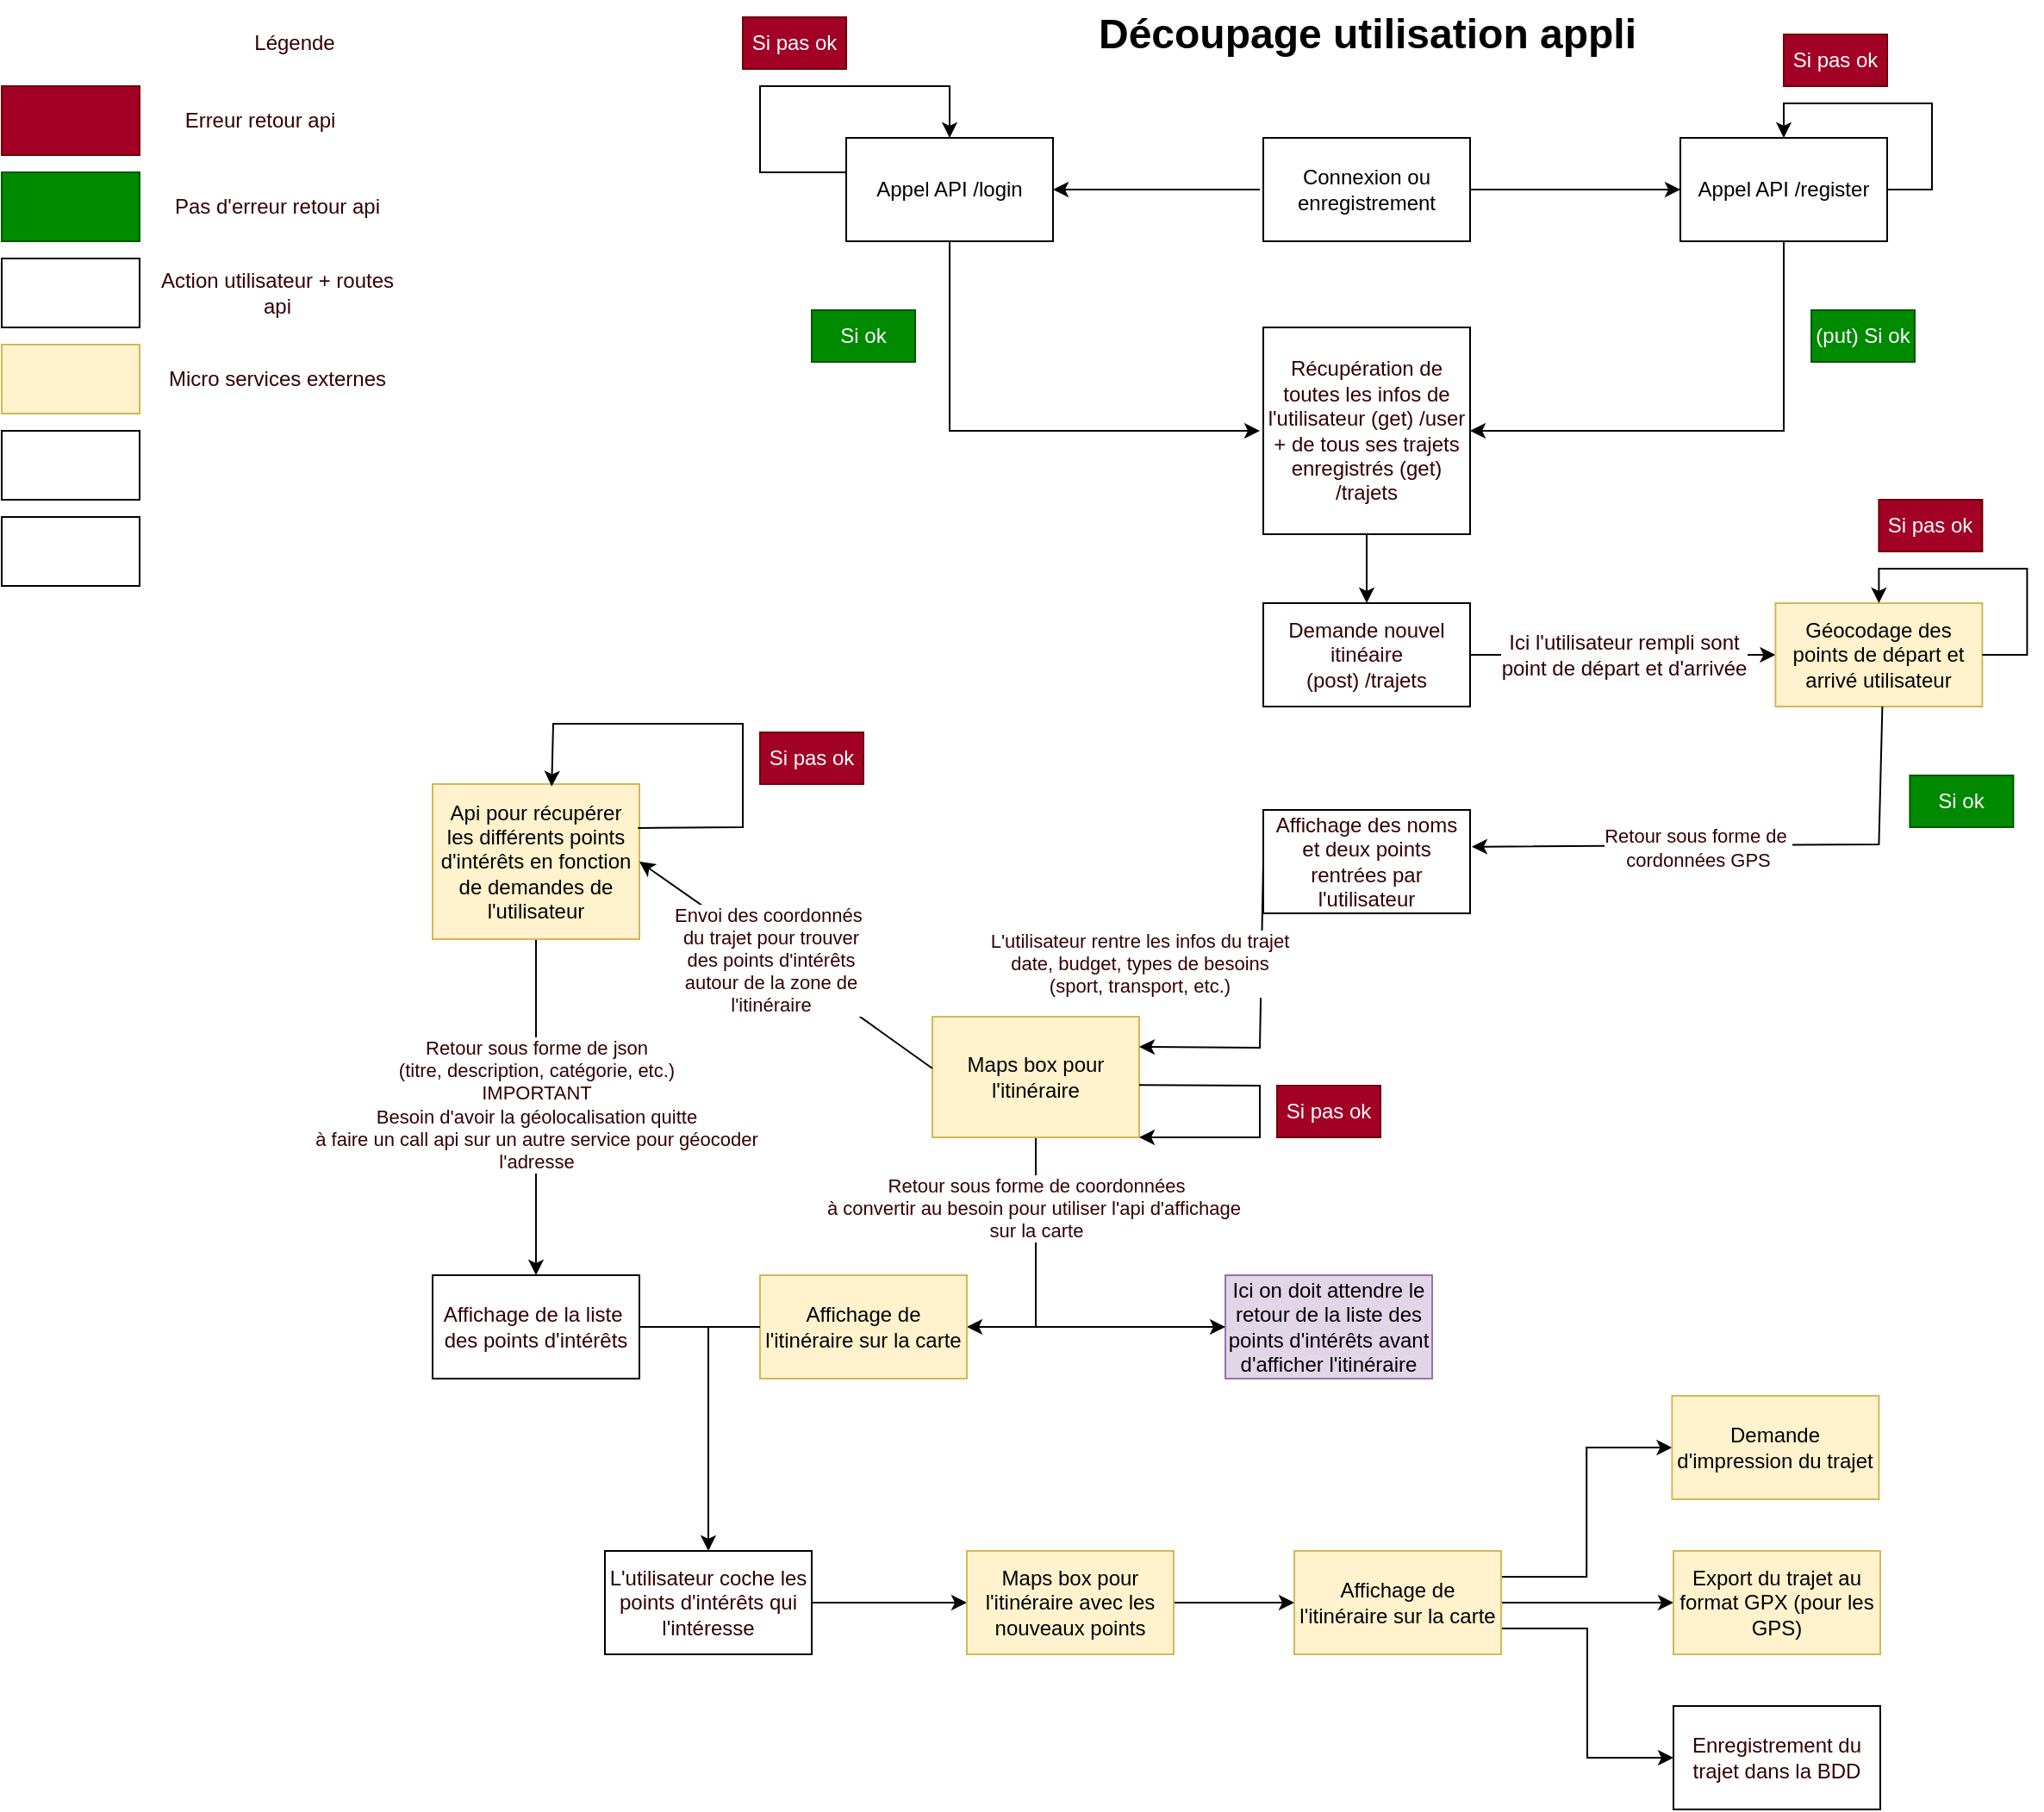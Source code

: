 <mxfile version="20.8.21" type="github">
  <diagram name="Page-1" id="9_txhWtQUKwQbb_lj9Uj">
    <mxGraphModel dx="1816" dy="527" grid="1" gridSize="10" guides="1" tooltips="1" connect="1" arrows="1" fold="1" page="1" pageScale="1" pageWidth="827" pageHeight="1169" math="0" shadow="0">
      <root>
        <mxCell id="0" />
        <mxCell id="1" parent="0" />
        <mxCell id="e-DFtxS8geQrDF_8xFKR-8" style="edgeStyle=orthogonalEdgeStyle;rounded=0;orthogonalLoop=1;jettySize=auto;html=1;exitX=1;exitY=0.5;exitDx=0;exitDy=0;" edge="1" parent="1" source="e-DFtxS8geQrDF_8xFKR-1" target="e-DFtxS8geQrDF_8xFKR-7">
          <mxGeometry relative="1" as="geometry" />
        </mxCell>
        <mxCell id="e-DFtxS8geQrDF_8xFKR-1" value="Connexion ou enregistrement" style="rounded=0;whiteSpace=wrap;html=1;" vertex="1" parent="1">
          <mxGeometry x="362" y="90" width="120" height="60" as="geometry" />
        </mxCell>
        <mxCell id="e-DFtxS8geQrDF_8xFKR-2" value="Découpage utilisation appli" style="text;strokeColor=none;fillColor=none;html=1;fontSize=24;fontStyle=1;verticalAlign=middle;align=center;" vertex="1" parent="1">
          <mxGeometry x="240" y="10" width="364" height="40" as="geometry" />
        </mxCell>
        <mxCell id="e-DFtxS8geQrDF_8xFKR-3" value="Appel API /login" style="rounded=0;whiteSpace=wrap;html=1;" vertex="1" parent="1">
          <mxGeometry x="120" y="90" width="120" height="60" as="geometry" />
        </mxCell>
        <mxCell id="e-DFtxS8geQrDF_8xFKR-6" value="" style="endArrow=classic;html=1;rounded=0;entryX=1;entryY=0.5;entryDx=0;entryDy=0;" edge="1" parent="1" target="e-DFtxS8geQrDF_8xFKR-3">
          <mxGeometry width="50" height="50" relative="1" as="geometry">
            <mxPoint x="360" y="120" as="sourcePoint" />
            <mxPoint x="440" y="240" as="targetPoint" />
          </mxGeometry>
        </mxCell>
        <mxCell id="e-DFtxS8geQrDF_8xFKR-7" value="Appel API /register" style="rounded=0;whiteSpace=wrap;html=1;" vertex="1" parent="1">
          <mxGeometry x="604" y="90" width="120" height="60" as="geometry" />
        </mxCell>
        <mxCell id="e-DFtxS8geQrDF_8xFKR-9" value="" style="endArrow=classic;html=1;rounded=0;exitX=1;exitY=0.5;exitDx=0;exitDy=0;entryX=0.5;entryY=0;entryDx=0;entryDy=0;" edge="1" parent="1" source="e-DFtxS8geQrDF_8xFKR-7" target="e-DFtxS8geQrDF_8xFKR-7">
          <mxGeometry width="50" height="50" relative="1" as="geometry">
            <mxPoint x="390" y="290" as="sourcePoint" />
            <mxPoint x="440" y="240" as="targetPoint" />
            <Array as="points">
              <mxPoint x="750" y="120" />
              <mxPoint x="750" y="70" />
              <mxPoint x="664" y="70" />
            </Array>
          </mxGeometry>
        </mxCell>
        <mxCell id="e-DFtxS8geQrDF_8xFKR-10" value="Si pas ok" style="text;html=1;strokeColor=#6F0000;fillColor=#a20025;align=center;verticalAlign=middle;whiteSpace=wrap;rounded=0;fontColor=#ffffff;" vertex="1" parent="1">
          <mxGeometry x="664" y="30" width="60" height="30" as="geometry" />
        </mxCell>
        <mxCell id="e-DFtxS8geQrDF_8xFKR-11" value="(put) Si ok" style="text;html=1;strokeColor=#005700;fillColor=#008a00;align=center;verticalAlign=middle;whiteSpace=wrap;rounded=0;fontColor=#ffffff;" vertex="1" parent="1">
          <mxGeometry x="680" y="190" width="60" height="30" as="geometry" />
        </mxCell>
        <mxCell id="e-DFtxS8geQrDF_8xFKR-12" value="&lt;font color=&quot;#330000&quot;&gt;Récupération de toutes les infos de l&#39;utilisateur (get) /user + de tous ses trajets enregistrés (get) /trajets&lt;/font&gt;" style="whiteSpace=wrap;html=1;aspect=fixed;fontColor=#FF3019;" vertex="1" parent="1">
          <mxGeometry x="362" y="200" width="120" height="120" as="geometry" />
        </mxCell>
        <mxCell id="e-DFtxS8geQrDF_8xFKR-13" value="" style="endArrow=classic;html=1;rounded=0;fontColor=#FF3019;exitX=0.5;exitY=1;exitDx=0;exitDy=0;entryX=1;entryY=0.5;entryDx=0;entryDy=0;" edge="1" parent="1" source="e-DFtxS8geQrDF_8xFKR-7" target="e-DFtxS8geQrDF_8xFKR-12">
          <mxGeometry width="50" height="50" relative="1" as="geometry">
            <mxPoint x="370" y="250" as="sourcePoint" />
            <mxPoint x="420" y="200" as="targetPoint" />
            <Array as="points">
              <mxPoint x="664" y="260" />
            </Array>
          </mxGeometry>
        </mxCell>
        <mxCell id="e-DFtxS8geQrDF_8xFKR-14" value="Si ok" style="text;html=1;strokeColor=#005700;fillColor=#008a00;align=center;verticalAlign=middle;whiteSpace=wrap;rounded=0;fontColor=#ffffff;" vertex="1" parent="1">
          <mxGeometry x="100" y="190" width="60" height="30" as="geometry" />
        </mxCell>
        <mxCell id="e-DFtxS8geQrDF_8xFKR-15" value="" style="endArrow=classic;html=1;rounded=0;fontColor=#FF3019;exitX=0.5;exitY=1;exitDx=0;exitDy=0;" edge="1" parent="1">
          <mxGeometry width="50" height="50" relative="1" as="geometry">
            <mxPoint x="180" y="150" as="sourcePoint" />
            <mxPoint x="360" y="260" as="targetPoint" />
            <Array as="points">
              <mxPoint x="180" y="260" />
            </Array>
          </mxGeometry>
        </mxCell>
        <mxCell id="e-DFtxS8geQrDF_8xFKR-16" value="" style="endArrow=classic;html=1;rounded=0;exitX=1;exitY=0.5;exitDx=0;exitDy=0;entryX=0.5;entryY=0;entryDx=0;entryDy=0;entryPerimeter=0;" edge="1" parent="1" target="e-DFtxS8geQrDF_8xFKR-3">
          <mxGeometry width="50" height="50" relative="1" as="geometry">
            <mxPoint x="120" y="110" as="sourcePoint" />
            <mxPoint x="60" y="80" as="targetPoint" />
            <Array as="points">
              <mxPoint x="70" y="110" />
              <mxPoint x="70" y="90" />
              <mxPoint x="70" y="60" />
              <mxPoint x="180" y="60" />
            </Array>
          </mxGeometry>
        </mxCell>
        <mxCell id="e-DFtxS8geQrDF_8xFKR-17" value="Si pas ok" style="text;html=1;strokeColor=#6F0000;fillColor=#a20025;align=center;verticalAlign=middle;whiteSpace=wrap;rounded=0;fontColor=#ffffff;" vertex="1" parent="1">
          <mxGeometry x="60" y="20" width="60" height="30" as="geometry" />
        </mxCell>
        <mxCell id="e-DFtxS8geQrDF_8xFKR-37" value="&lt;span style=&quot;color: rgb(51, 0, 0); font-family: Helvetica; font-size: 12px; font-style: normal; font-variant-ligatures: normal; font-variant-caps: normal; font-weight: 400; letter-spacing: normal; orphans: 2; text-align: center; text-indent: 0px; text-transform: none; widows: 2; word-spacing: 0px; -webkit-text-stroke-width: 0px; background-color: rgb(251, 251, 251); text-decoration-thickness: initial; text-decoration-style: initial; text-decoration-color: initial; float: none; display: inline !important;&quot;&gt;Ici l&#39;utilisateur rempli sont&lt;br&gt;point de départ et d&#39;arrivée&lt;/span&gt;" style="edgeStyle=orthogonalEdgeStyle;rounded=0;orthogonalLoop=1;jettySize=auto;html=1;exitX=1;exitY=0.5;exitDx=0;exitDy=0;fontColor=#330000;" edge="1" parent="1" source="e-DFtxS8geQrDF_8xFKR-18" target="e-DFtxS8geQrDF_8xFKR-24">
          <mxGeometry relative="1" as="geometry" />
        </mxCell>
        <mxCell id="e-DFtxS8geQrDF_8xFKR-18" value="&lt;font color=&quot;#330000&quot;&gt;Demande nouvel itinéaire&lt;br&gt;(post) /trajets&lt;br&gt;&lt;/font&gt;" style="rounded=0;whiteSpace=wrap;html=1;fontColor=#FF3019;" vertex="1" parent="1">
          <mxGeometry x="362" y="360" width="120" height="60" as="geometry" />
        </mxCell>
        <mxCell id="e-DFtxS8geQrDF_8xFKR-19" value="" style="endArrow=classic;html=1;rounded=0;fontColor=#330000;exitX=0.5;exitY=1;exitDx=0;exitDy=0;entryX=0.5;entryY=0;entryDx=0;entryDy=0;" edge="1" parent="1" source="e-DFtxS8geQrDF_8xFKR-12" target="e-DFtxS8geQrDF_8xFKR-18">
          <mxGeometry width="50" height="50" relative="1" as="geometry">
            <mxPoint x="360" y="300" as="sourcePoint" />
            <mxPoint x="410" y="250" as="targetPoint" />
          </mxGeometry>
        </mxCell>
        <mxCell id="e-DFtxS8geQrDF_8xFKR-21" value="Affichage des noms et deux points rentrées par l&#39;utilisateur" style="rounded=0;whiteSpace=wrap;html=1;fontColor=#330000;" vertex="1" parent="1">
          <mxGeometry x="362" y="480" width="120" height="60" as="geometry" />
        </mxCell>
        <mxCell id="e-DFtxS8geQrDF_8xFKR-24" value="Géocodage des points de départ et arrivé utilisateur" style="rounded=0;whiteSpace=wrap;html=1;fillColor=#fff2cc;strokeColor=#d6b656;" vertex="1" parent="1">
          <mxGeometry x="659.2" y="360" width="120" height="60" as="geometry" />
        </mxCell>
        <mxCell id="e-DFtxS8geQrDF_8xFKR-25" value="Légende" style="text;html=1;strokeColor=none;fillColor=none;align=center;verticalAlign=middle;whiteSpace=wrap;rounded=0;fontColor=#330000;" vertex="1" parent="1">
          <mxGeometry x="-230" y="20" width="60" height="30" as="geometry" />
        </mxCell>
        <mxCell id="e-DFtxS8geQrDF_8xFKR-27" value="" style="rounded=0;whiteSpace=wrap;html=1;" vertex="1" parent="1">
          <mxGeometry x="-370" y="160" width="80" height="40" as="geometry" />
        </mxCell>
        <mxCell id="e-DFtxS8geQrDF_8xFKR-28" value="" style="rounded=0;whiteSpace=wrap;html=1;fontColor=#ffffff;fillColor=#a20025;strokeColor=#6F0000;" vertex="1" parent="1">
          <mxGeometry x="-370" y="60" width="80" height="40" as="geometry" />
        </mxCell>
        <mxCell id="e-DFtxS8geQrDF_8xFKR-29" value="" style="rounded=0;whiteSpace=wrap;html=1;fontColor=#ffffff;fillColor=#008a00;strokeColor=#005700;" vertex="1" parent="1">
          <mxGeometry x="-370" y="110" width="80" height="40" as="geometry" />
        </mxCell>
        <mxCell id="e-DFtxS8geQrDF_8xFKR-30" value="" style="rounded=0;whiteSpace=wrap;html=1;fillColor=#fff2cc;strokeColor=#d6b656;" vertex="1" parent="1">
          <mxGeometry x="-370" y="210" width="80" height="40" as="geometry" />
        </mxCell>
        <mxCell id="e-DFtxS8geQrDF_8xFKR-31" value="" style="rounded=0;whiteSpace=wrap;html=1;fontColor=#330000;" vertex="1" parent="1">
          <mxGeometry x="-370" y="260" width="80" height="40" as="geometry" />
        </mxCell>
        <mxCell id="e-DFtxS8geQrDF_8xFKR-32" value="" style="rounded=0;whiteSpace=wrap;html=1;fontColor=#330000;" vertex="1" parent="1">
          <mxGeometry x="-370" y="310" width="80" height="40" as="geometry" />
        </mxCell>
        <mxCell id="e-DFtxS8geQrDF_8xFKR-33" value="Erreur retour api" style="text;html=1;strokeColor=none;fillColor=none;align=center;verticalAlign=middle;whiteSpace=wrap;rounded=0;fontColor=#330000;" vertex="1" parent="1">
          <mxGeometry x="-280" y="65" width="120" height="30" as="geometry" />
        </mxCell>
        <mxCell id="e-DFtxS8geQrDF_8xFKR-34" value="Pas d&#39;erreur retour api" style="text;html=1;strokeColor=none;fillColor=none;align=center;verticalAlign=middle;whiteSpace=wrap;rounded=0;fontColor=#330000;" vertex="1" parent="1">
          <mxGeometry x="-280" y="115" width="140" height="30" as="geometry" />
        </mxCell>
        <mxCell id="e-DFtxS8geQrDF_8xFKR-35" value="Action utilisateur + routes api" style="text;html=1;strokeColor=none;fillColor=none;align=center;verticalAlign=middle;whiteSpace=wrap;rounded=0;fontColor=#330000;" vertex="1" parent="1">
          <mxGeometry x="-280" y="165" width="140" height="30" as="geometry" />
        </mxCell>
        <mxCell id="e-DFtxS8geQrDF_8xFKR-36" value="Micro services externes" style="text;html=1;strokeColor=none;fillColor=none;align=center;verticalAlign=middle;whiteSpace=wrap;rounded=0;fontColor=#330000;" vertex="1" parent="1">
          <mxGeometry x="-280" y="212.5" width="140" height="35" as="geometry" />
        </mxCell>
        <mxCell id="e-DFtxS8geQrDF_8xFKR-38" value="" style="endArrow=classic;html=1;rounded=0;exitX=1;exitY=0.5;exitDx=0;exitDy=0;entryX=0.5;entryY=0;entryDx=0;entryDy=0;" edge="1" parent="1">
          <mxGeometry width="50" height="50" relative="1" as="geometry">
            <mxPoint x="779.2" y="390" as="sourcePoint" />
            <mxPoint x="719.2" y="360" as="targetPoint" />
            <Array as="points">
              <mxPoint x="805.2" y="390" />
              <mxPoint x="805.2" y="340" />
              <mxPoint x="719.2" y="340" />
            </Array>
          </mxGeometry>
        </mxCell>
        <mxCell id="e-DFtxS8geQrDF_8xFKR-39" value="Si pas ok" style="text;html=1;strokeColor=#6F0000;fillColor=#a20025;align=center;verticalAlign=middle;whiteSpace=wrap;rounded=0;fontColor=#ffffff;" vertex="1" parent="1">
          <mxGeometry x="719.2" y="300" width="60" height="30" as="geometry" />
        </mxCell>
        <mxCell id="e-DFtxS8geQrDF_8xFKR-40" value="Si ok" style="text;html=1;strokeColor=#005700;fillColor=#008a00;align=center;verticalAlign=middle;whiteSpace=wrap;rounded=0;fontColor=#ffffff;" vertex="1" parent="1">
          <mxGeometry x="737.2" y="460" width="60" height="30" as="geometry" />
        </mxCell>
        <mxCell id="e-DFtxS8geQrDF_8xFKR-41" value="" style="endArrow=classic;html=1;rounded=0;fontColor=#FF3019;exitX=0.5;exitY=1;exitDx=0;exitDy=0;entryX=1.008;entryY=0.356;entryDx=0;entryDy=0;entryPerimeter=0;" edge="1" parent="1" target="e-DFtxS8geQrDF_8xFKR-21">
          <mxGeometry width="50" height="50" relative="1" as="geometry">
            <mxPoint x="721.2" y="420" as="sourcePoint" />
            <mxPoint x="560.0" y="500.16" as="targetPoint" />
            <Array as="points">
              <mxPoint x="719.2" y="500" />
            </Array>
          </mxGeometry>
        </mxCell>
        <mxCell id="e-DFtxS8geQrDF_8xFKR-43" value="Retour sous forme de&amp;nbsp;&lt;br&gt;cordonnées GPS" style="edgeLabel;html=1;align=center;verticalAlign=middle;resizable=0;points=[];fontColor=#330000;" vertex="1" connectable="0" parent="e-DFtxS8geQrDF_8xFKR-41">
          <mxGeometry x="0.173" y="1" relative="1" as="geometry">
            <mxPoint as="offset" />
          </mxGeometry>
        </mxCell>
        <mxCell id="e-DFtxS8geQrDF_8xFKR-56" style="edgeStyle=orthogonalEdgeStyle;rounded=0;orthogonalLoop=1;jettySize=auto;html=1;exitX=0.5;exitY=1;exitDx=0;exitDy=0;entryX=1;entryY=0.5;entryDx=0;entryDy=0;fontColor=#330000;" edge="1" parent="1" source="e-DFtxS8geQrDF_8xFKR-44" target="e-DFtxS8geQrDF_8xFKR-53">
          <mxGeometry relative="1" as="geometry" />
        </mxCell>
        <mxCell id="e-DFtxS8geQrDF_8xFKR-59" value="Retour sous forme de coordonnées&lt;br&gt;à convertir au besoin pour utiliser l&#39;api d&#39;affichage&amp;nbsp;&lt;br&gt;sur la carte" style="edgeLabel;html=1;align=center;verticalAlign=middle;resizable=0;points=[];fontColor=#330000;" vertex="1" connectable="0" parent="e-DFtxS8geQrDF_8xFKR-56">
          <mxGeometry x="-0.62" y="-1" relative="1" as="geometry">
            <mxPoint x="1" y="12" as="offset" />
          </mxGeometry>
        </mxCell>
        <mxCell id="e-DFtxS8geQrDF_8xFKR-44" value="Maps box pour l&#39;itinéraire" style="rounded=0;whiteSpace=wrap;html=1;fillColor=#fff2cc;strokeColor=#d6b656;" vertex="1" parent="1">
          <mxGeometry x="170" y="600" width="120" height="70" as="geometry" />
        </mxCell>
        <mxCell id="e-DFtxS8geQrDF_8xFKR-45" value="" style="endArrow=classic;html=1;rounded=0;fontColor=#330000;exitX=0;exitY=0.5;exitDx=0;exitDy=0;entryX=1;entryY=0.25;entryDx=0;entryDy=0;" edge="1" parent="1" source="e-DFtxS8geQrDF_8xFKR-21" target="e-DFtxS8geQrDF_8xFKR-44">
          <mxGeometry width="50" height="50" relative="1" as="geometry">
            <mxPoint x="520" y="670" as="sourcePoint" />
            <mxPoint x="570" y="620" as="targetPoint" />
            <Array as="points">
              <mxPoint x="360" y="618" />
            </Array>
          </mxGeometry>
        </mxCell>
        <mxCell id="e-DFtxS8geQrDF_8xFKR-46" value="L&#39;utilisateur rentre les infos du trajet&lt;br&gt;date, budget, types de besoins&lt;br&gt;(sport, transport, etc.)" style="edgeLabel;html=1;align=center;verticalAlign=middle;resizable=0;points=[];fontColor=#330000;" vertex="1" connectable="0" parent="e-DFtxS8geQrDF_8xFKR-45">
          <mxGeometry x="-0.129" y="3" relative="1" as="geometry">
            <mxPoint x="-74" y="-19" as="offset" />
          </mxGeometry>
        </mxCell>
        <mxCell id="e-DFtxS8geQrDF_8xFKR-47" value="" style="endArrow=classic;html=1;rounded=0;exitX=1;exitY=0.566;exitDx=0;exitDy=0;entryX=1;entryY=1;entryDx=0;entryDy=0;exitPerimeter=0;" edge="1" parent="1" source="e-DFtxS8geQrDF_8xFKR-44" target="e-DFtxS8geQrDF_8xFKR-44">
          <mxGeometry width="50" height="50" relative="1" as="geometry">
            <mxPoint x="336.0" y="630" as="sourcePoint" />
            <mxPoint x="276.0" y="600" as="targetPoint" />
            <Array as="points">
              <mxPoint x="360" y="640" />
              <mxPoint x="360" y="670" />
              <mxPoint x="330" y="670" />
            </Array>
          </mxGeometry>
        </mxCell>
        <mxCell id="e-DFtxS8geQrDF_8xFKR-48" value="Si pas ok" style="text;html=1;strokeColor=#6F0000;fillColor=#a20025;align=center;verticalAlign=middle;whiteSpace=wrap;rounded=0;fontColor=#ffffff;" vertex="1" parent="1">
          <mxGeometry x="370.0" y="640" width="60" height="30" as="geometry" />
        </mxCell>
        <mxCell id="e-DFtxS8geQrDF_8xFKR-60" style="edgeStyle=orthogonalEdgeStyle;rounded=0;orthogonalLoop=1;jettySize=auto;html=1;exitX=0.5;exitY=1;exitDx=0;exitDy=0;fontColor=#330000;" edge="1" parent="1" source="e-DFtxS8geQrDF_8xFKR-49" target="e-DFtxS8geQrDF_8xFKR-58">
          <mxGeometry relative="1" as="geometry" />
        </mxCell>
        <mxCell id="e-DFtxS8geQrDF_8xFKR-64" value="Retour sous forme de json&lt;br&gt;(titre, description, catégorie, etc.)&lt;br&gt;IMPORTANT&lt;br&gt;Besoin d&#39;avoir la géolocalisation quitte&lt;br&gt;à faire un call api sur un autre service pour géocoder&lt;br&gt;l&#39;adresse" style="edgeLabel;html=1;align=center;verticalAlign=middle;resizable=0;points=[];fontColor=#330000;" vertex="1" connectable="0" parent="e-DFtxS8geQrDF_8xFKR-60">
          <mxGeometry x="-0.144" relative="1" as="geometry">
            <mxPoint y="12" as="offset" />
          </mxGeometry>
        </mxCell>
        <mxCell id="e-DFtxS8geQrDF_8xFKR-49" value="Api pour récupérer les différents points d&#39;intérêts en fonction de demandes de l&#39;utilisateur" style="rounded=0;whiteSpace=wrap;html=1;fillColor=#fff2cc;strokeColor=#d6b656;" vertex="1" parent="1">
          <mxGeometry x="-120" y="465" width="120" height="90" as="geometry" />
        </mxCell>
        <mxCell id="e-DFtxS8geQrDF_8xFKR-50" value="" style="endArrow=classic;html=1;rounded=0;fontColor=#330000;entryX=1;entryY=0.5;entryDx=0;entryDy=0;exitX=0;exitY=0.429;exitDx=0;exitDy=0;exitPerimeter=0;" edge="1" parent="1" source="e-DFtxS8geQrDF_8xFKR-44" target="e-DFtxS8geQrDF_8xFKR-49">
          <mxGeometry width="50" height="50" relative="1" as="geometry">
            <mxPoint x="170" y="510" as="sourcePoint" />
            <mxPoint x="260" y="520" as="targetPoint" />
            <Array as="points">
              <mxPoint x="100" y="580" />
            </Array>
          </mxGeometry>
        </mxCell>
        <mxCell id="e-DFtxS8geQrDF_8xFKR-66" value="Envoi des coordonnés&amp;nbsp;&lt;br&gt;du trajet pour trouver&lt;br&gt;des points d&#39;intérêts&lt;br&gt;autour de la zone de&lt;br&gt;l&#39;itinéraire" style="edgeLabel;html=1;align=center;verticalAlign=middle;resizable=0;points=[];fontColor=#330000;" vertex="1" connectable="0" parent="e-DFtxS8geQrDF_8xFKR-50">
          <mxGeometry x="0.097" y="3" relative="1" as="geometry">
            <mxPoint as="offset" />
          </mxGeometry>
        </mxCell>
        <mxCell id="e-DFtxS8geQrDF_8xFKR-51" value="" style="endArrow=classic;html=1;rounded=0;exitX=0.993;exitY=0.283;exitDx=0;exitDy=0;entryX=0.576;entryY=0.015;entryDx=0;entryDy=0;exitPerimeter=0;entryPerimeter=0;" edge="1" parent="1" source="e-DFtxS8geQrDF_8xFKR-49" target="e-DFtxS8geQrDF_8xFKR-49">
          <mxGeometry width="50" height="50" relative="1" as="geometry">
            <mxPoint x="94" y="490" as="sourcePoint" />
            <mxPoint x="80.0" y="450" as="targetPoint" />
            <Array as="points">
              <mxPoint x="60" y="490" />
              <mxPoint x="60" y="430" />
              <mxPoint x="-50" y="430" />
            </Array>
          </mxGeometry>
        </mxCell>
        <mxCell id="e-DFtxS8geQrDF_8xFKR-52" value="Si pas ok" style="text;html=1;strokeColor=#6F0000;fillColor=#a20025;align=center;verticalAlign=middle;whiteSpace=wrap;rounded=0;fontColor=#ffffff;" vertex="1" parent="1">
          <mxGeometry x="70.0" y="435" width="60" height="30" as="geometry" />
        </mxCell>
        <mxCell id="e-DFtxS8geQrDF_8xFKR-53" value="Affichage de l&#39;itinéraire sur la carte" style="rounded=0;whiteSpace=wrap;html=1;fillColor=#fff2cc;strokeColor=#d6b656;" vertex="1" parent="1">
          <mxGeometry x="70" y="750" width="120" height="60" as="geometry" />
        </mxCell>
        <mxCell id="e-DFtxS8geQrDF_8xFKR-58" value="Affichage de la liste&amp;nbsp;&lt;br&gt;des points d&#39;intérêts" style="rounded=0;whiteSpace=wrap;html=1;fontColor=#330000;" vertex="1" parent="1">
          <mxGeometry x="-120" y="750" width="120" height="60" as="geometry" />
        </mxCell>
        <mxCell id="e-DFtxS8geQrDF_8xFKR-61" value="" style="endArrow=none;html=1;rounded=0;fontColor=#330000;exitX=1;exitY=0.5;exitDx=0;exitDy=0;entryX=0;entryY=0.5;entryDx=0;entryDy=0;" edge="1" parent="1" source="e-DFtxS8geQrDF_8xFKR-58" target="e-DFtxS8geQrDF_8xFKR-53">
          <mxGeometry width="50" height="50" relative="1" as="geometry">
            <mxPoint x="100" y="570" as="sourcePoint" />
            <mxPoint x="150" y="520" as="targetPoint" />
          </mxGeometry>
        </mxCell>
        <mxCell id="e-DFtxS8geQrDF_8xFKR-70" style="edgeStyle=orthogonalEdgeStyle;rounded=0;orthogonalLoop=1;jettySize=auto;html=1;fontColor=#330000;" edge="1" parent="1" source="e-DFtxS8geQrDF_8xFKR-62" target="e-DFtxS8geQrDF_8xFKR-65">
          <mxGeometry relative="1" as="geometry" />
        </mxCell>
        <mxCell id="e-DFtxS8geQrDF_8xFKR-62" value="L&#39;utilisateur coche les points d&#39;intérêts qui l&#39;intéresse" style="rounded=0;whiteSpace=wrap;html=1;fontColor=#330000;" vertex="1" parent="1">
          <mxGeometry x="-20" y="910" width="120" height="60" as="geometry" />
        </mxCell>
        <mxCell id="e-DFtxS8geQrDF_8xFKR-63" value="" style="endArrow=classic;html=1;rounded=0;fontColor=#330000;" edge="1" parent="1">
          <mxGeometry width="50" height="50" relative="1" as="geometry">
            <mxPoint x="40" y="780" as="sourcePoint" />
            <mxPoint x="40" y="910" as="targetPoint" />
          </mxGeometry>
        </mxCell>
        <mxCell id="e-DFtxS8geQrDF_8xFKR-73" style="edgeStyle=orthogonalEdgeStyle;rounded=0;orthogonalLoop=1;jettySize=auto;html=1;exitX=1;exitY=0.5;exitDx=0;exitDy=0;fontColor=#330000;" edge="1" parent="1" source="e-DFtxS8geQrDF_8xFKR-65" target="e-DFtxS8geQrDF_8xFKR-72">
          <mxGeometry relative="1" as="geometry" />
        </mxCell>
        <mxCell id="e-DFtxS8geQrDF_8xFKR-65" value="Maps box pour l&#39;itinéraire avec les nouveaux points" style="rounded=0;whiteSpace=wrap;html=1;fillColor=#fff2cc;strokeColor=#d6b656;" vertex="1" parent="1">
          <mxGeometry x="190" y="910" width="120" height="60" as="geometry" />
        </mxCell>
        <mxCell id="e-DFtxS8geQrDF_8xFKR-68" value="Ici on doit attendre le retour de la liste des points d&#39;intérêts avant d&#39;afficher l&#39;itinéraire" style="rounded=0;whiteSpace=wrap;html=1;fillColor=#e1d5e7;strokeColor=#9673a6;" vertex="1" parent="1">
          <mxGeometry x="340" y="750" width="120" height="60" as="geometry" />
        </mxCell>
        <mxCell id="e-DFtxS8geQrDF_8xFKR-69" value="" style="endArrow=classic;html=1;rounded=0;fontColor=#330000;" edge="1" parent="1" target="e-DFtxS8geQrDF_8xFKR-68">
          <mxGeometry width="50" height="50" relative="1" as="geometry">
            <mxPoint x="230" y="780" as="sourcePoint" />
            <mxPoint x="220" y="760" as="targetPoint" />
          </mxGeometry>
        </mxCell>
        <mxCell id="e-DFtxS8geQrDF_8xFKR-75" style="edgeStyle=orthogonalEdgeStyle;rounded=0;orthogonalLoop=1;jettySize=auto;html=1;exitX=1;exitY=0.5;exitDx=0;exitDy=0;fontColor=#330000;" edge="1" parent="1" source="e-DFtxS8geQrDF_8xFKR-72" target="e-DFtxS8geQrDF_8xFKR-74">
          <mxGeometry relative="1" as="geometry" />
        </mxCell>
        <mxCell id="e-DFtxS8geQrDF_8xFKR-77" style="edgeStyle=orthogonalEdgeStyle;rounded=0;orthogonalLoop=1;jettySize=auto;html=1;exitX=1;exitY=0.25;exitDx=0;exitDy=0;entryX=0;entryY=0.5;entryDx=0;entryDy=0;fontColor=#330000;" edge="1" parent="1" source="e-DFtxS8geQrDF_8xFKR-72" target="e-DFtxS8geQrDF_8xFKR-76">
          <mxGeometry relative="1" as="geometry" />
        </mxCell>
        <mxCell id="e-DFtxS8geQrDF_8xFKR-80" style="edgeStyle=orthogonalEdgeStyle;rounded=0;orthogonalLoop=1;jettySize=auto;html=1;exitX=1;exitY=0.75;exitDx=0;exitDy=0;entryX=0;entryY=0.5;entryDx=0;entryDy=0;fontColor=#330000;" edge="1" parent="1" source="e-DFtxS8geQrDF_8xFKR-72" target="e-DFtxS8geQrDF_8xFKR-79">
          <mxGeometry relative="1" as="geometry" />
        </mxCell>
        <mxCell id="e-DFtxS8geQrDF_8xFKR-72" value="Affichage de l&#39;itinéraire sur la carte" style="rounded=0;whiteSpace=wrap;html=1;fillColor=#fff2cc;strokeColor=#d6b656;" vertex="1" parent="1">
          <mxGeometry x="380" y="910" width="120" height="60" as="geometry" />
        </mxCell>
        <mxCell id="e-DFtxS8geQrDF_8xFKR-74" value="Export du trajet au format GPX (pour les GPS)" style="rounded=0;whiteSpace=wrap;html=1;fillColor=#fff2cc;strokeColor=#d6b656;" vertex="1" parent="1">
          <mxGeometry x="600" y="910" width="120" height="60" as="geometry" />
        </mxCell>
        <mxCell id="e-DFtxS8geQrDF_8xFKR-76" value="Demande d&#39;impression du trajet" style="rounded=0;whiteSpace=wrap;html=1;fillColor=#fff2cc;strokeColor=#d6b656;" vertex="1" parent="1">
          <mxGeometry x="599.2" y="820" width="120" height="60" as="geometry" />
        </mxCell>
        <mxCell id="e-DFtxS8geQrDF_8xFKR-79" value="Enregistrement du trajet dans la BDD" style="rounded=0;whiteSpace=wrap;html=1;fontColor=#330000;" vertex="1" parent="1">
          <mxGeometry x="600" y="1000" width="120" height="60" as="geometry" />
        </mxCell>
      </root>
    </mxGraphModel>
  </diagram>
</mxfile>
